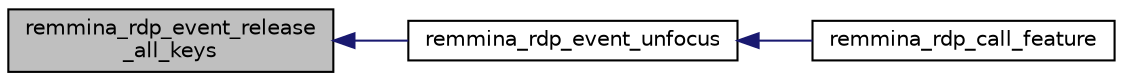 digraph "remmina_rdp_event_release_all_keys"
{
  edge [fontname="Helvetica",fontsize="10",labelfontname="Helvetica",labelfontsize="10"];
  node [fontname="Helvetica",fontsize="10",shape=record];
  rankdir="LR";
  Node704 [label="remmina_rdp_event_release\l_all_keys",height=0.2,width=0.4,color="black", fillcolor="grey75", style="filled", fontcolor="black"];
  Node704 -> Node705 [dir="back",color="midnightblue",fontsize="10",style="solid",fontname="Helvetica"];
  Node705 [label="remmina_rdp_event_unfocus",height=0.2,width=0.4,color="black", fillcolor="white", style="filled",URL="$rdp__event_8h.html#a4da10c12b28edc28403766994d6ef29c"];
  Node705 -> Node706 [dir="back",color="midnightblue",fontsize="10",style="solid",fontname="Helvetica"];
  Node706 [label="remmina_rdp_call_feature",height=0.2,width=0.4,color="black", fillcolor="white", style="filled",URL="$rdp__plugin_8c.html#a3b63a366a0db4fddced3f2cffa353b19"];
}
